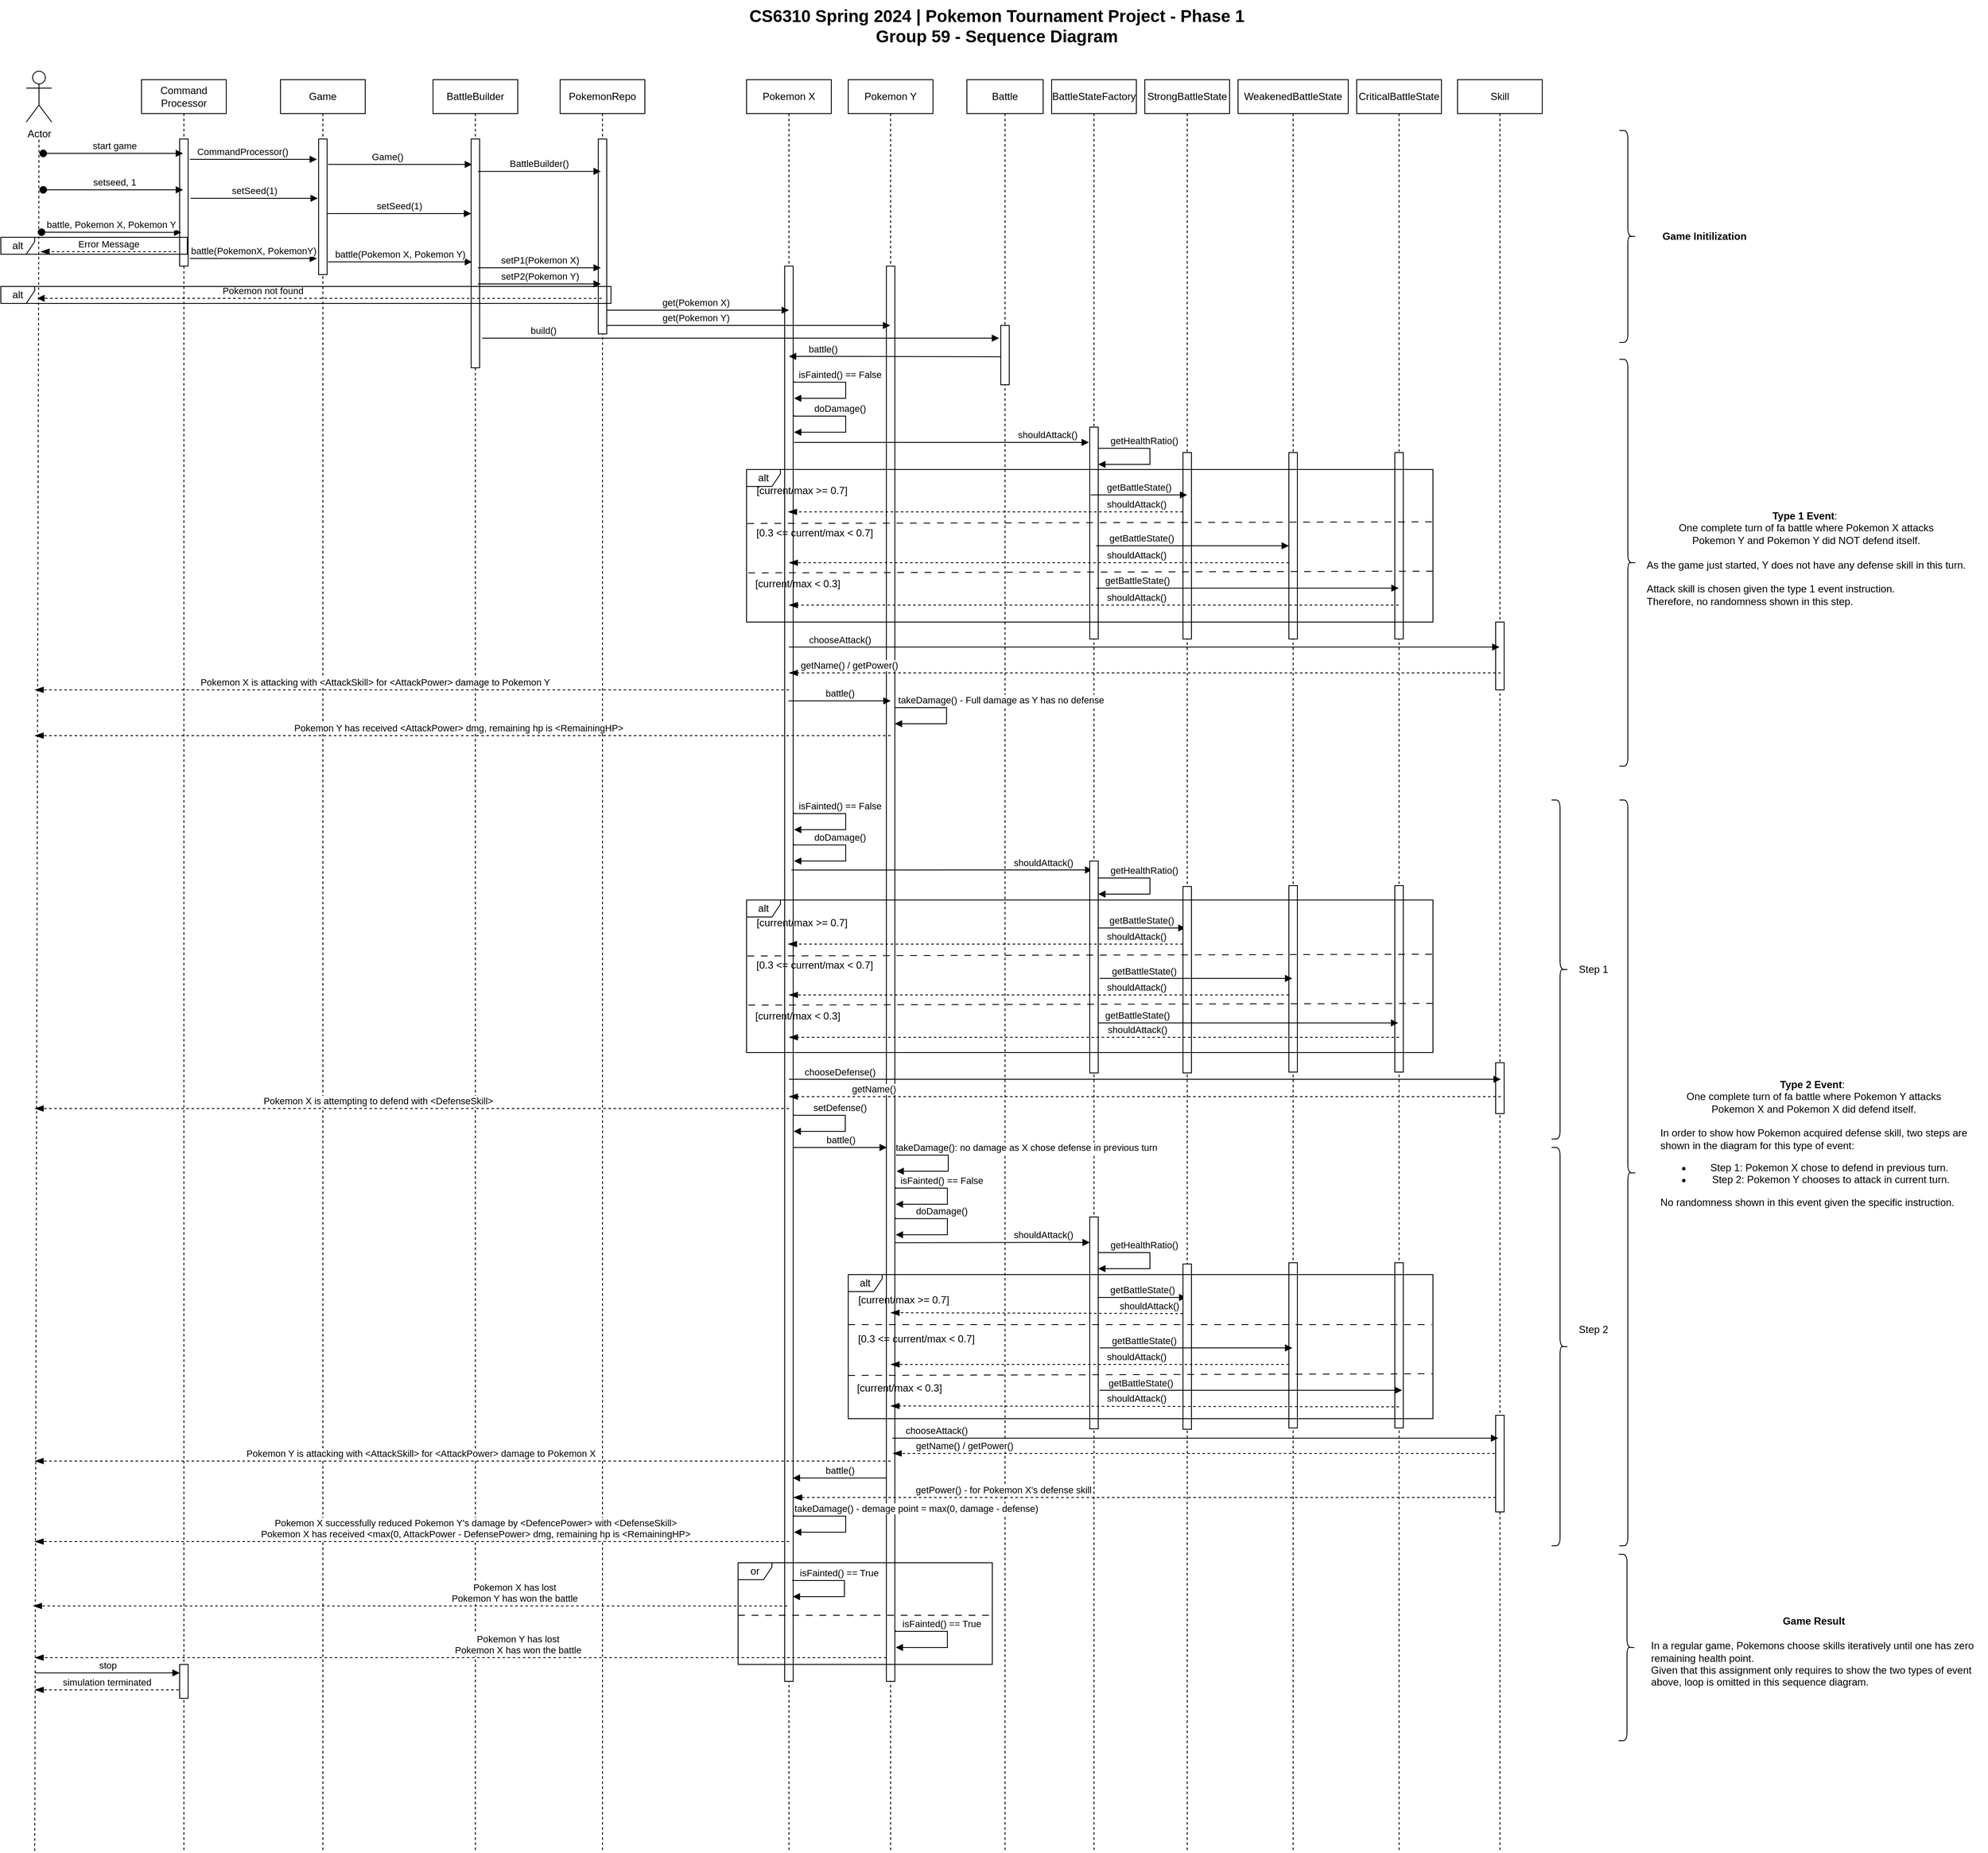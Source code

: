 <mxfile version="23.1.5" type="device">
  <diagram name="Page-1" id="2YBvvXClWsGukQMizWep">
    <mxGraphModel dx="790" dy="448" grid="1" gridSize="10" guides="1" tooltips="1" connect="1" arrows="1" fold="1" page="1" pageScale="1" pageWidth="2339" pageHeight="3300" math="0" shadow="0">
      <root>
        <mxCell id="0" />
        <mxCell id="1" parent="0" />
        <mxCell id="mFk2ntDi1FZEo7PVR0d0-32" value="PokemonRepo" style="shape=umlLifeline;perimeter=lifelinePerimeter;whiteSpace=wrap;html=1;container=0;dropTarget=0;collapsible=0;recursiveResize=0;outlineConnect=0;portConstraint=eastwest;newEdgeStyle={&quot;edgeStyle&quot;:&quot;elbowEdgeStyle&quot;,&quot;elbow&quot;:&quot;vertical&quot;,&quot;curved&quot;:0,&quot;rounded&quot;:0};" parent="1" vertex="1">
          <mxGeometry x="660" y="124" width="100" height="2090" as="geometry" />
        </mxCell>
        <mxCell id="mFk2ntDi1FZEo7PVR0d0-33" value="" style="html=1;points=[];perimeter=orthogonalPerimeter;outlineConnect=0;targetShapes=umlLifeline;portConstraint=eastwest;newEdgeStyle={&quot;edgeStyle&quot;:&quot;elbowEdgeStyle&quot;,&quot;elbow&quot;:&quot;vertical&quot;,&quot;curved&quot;:0,&quot;rounded&quot;:0};" parent="mFk2ntDi1FZEo7PVR0d0-32" vertex="1">
          <mxGeometry x="45" y="70" width="10" height="230" as="geometry" />
        </mxCell>
        <mxCell id="S-XOReM7cgO_mep5rTjn-3" value="BattleBuilder" style="shape=umlLifeline;perimeter=lifelinePerimeter;whiteSpace=wrap;html=1;container=0;dropTarget=0;collapsible=0;recursiveResize=0;outlineConnect=0;portConstraint=eastwest;newEdgeStyle={&quot;edgeStyle&quot;:&quot;elbowEdgeStyle&quot;,&quot;elbow&quot;:&quot;vertical&quot;,&quot;curved&quot;:0,&quot;rounded&quot;:0};" parent="1" vertex="1">
          <mxGeometry x="510" y="124" width="100" height="2090" as="geometry" />
        </mxCell>
        <mxCell id="S-XOReM7cgO_mep5rTjn-4" value="" style="html=1;points=[];perimeter=orthogonalPerimeter;outlineConnect=0;targetShapes=umlLifeline;portConstraint=eastwest;newEdgeStyle={&quot;edgeStyle&quot;:&quot;elbowEdgeStyle&quot;,&quot;elbow&quot;:&quot;vertical&quot;,&quot;curved&quot;:0,&quot;rounded&quot;:0};" parent="S-XOReM7cgO_mep5rTjn-3" vertex="1">
          <mxGeometry x="45" y="70" width="10" height="270" as="geometry" />
        </mxCell>
        <mxCell id="mFk2ntDi1FZEo7PVR0d0-14" value="Battle" style="shape=umlLifeline;perimeter=lifelinePerimeter;whiteSpace=wrap;html=1;container=0;dropTarget=0;collapsible=0;recursiveResize=0;outlineConnect=0;portConstraint=eastwest;newEdgeStyle={&quot;edgeStyle&quot;:&quot;elbowEdgeStyle&quot;,&quot;elbow&quot;:&quot;vertical&quot;,&quot;curved&quot;:0,&quot;rounded&quot;:0};" parent="1" vertex="1">
          <mxGeometry x="1140" y="124" width="90" height="2090" as="geometry" />
        </mxCell>
        <mxCell id="mFk2ntDi1FZEo7PVR0d0-15" value="" style="html=1;points=[];perimeter=orthogonalPerimeter;outlineConnect=0;targetShapes=umlLifeline;portConstraint=eastwest;newEdgeStyle={&quot;edgeStyle&quot;:&quot;elbowEdgeStyle&quot;,&quot;elbow&quot;:&quot;vertical&quot;,&quot;curved&quot;:0,&quot;rounded&quot;:0};" parent="mFk2ntDi1FZEo7PVR0d0-14" vertex="1">
          <mxGeometry x="40" y="290" width="10" height="70" as="geometry" />
        </mxCell>
        <mxCell id="mFk2ntDi1FZEo7PVR0d0-2" value="Skill" style="shape=umlLifeline;perimeter=lifelinePerimeter;whiteSpace=wrap;html=1;container=0;dropTarget=0;collapsible=0;recursiveResize=0;outlineConnect=0;portConstraint=eastwest;newEdgeStyle={&quot;edgeStyle&quot;:&quot;elbowEdgeStyle&quot;,&quot;elbow&quot;:&quot;vertical&quot;,&quot;curved&quot;:0,&quot;rounded&quot;:0};" parent="1" vertex="1">
          <mxGeometry x="1719" y="124" width="100" height="2090" as="geometry" />
        </mxCell>
        <mxCell id="mFk2ntDi1FZEo7PVR0d0-3" value="" style="html=1;points=[];perimeter=orthogonalPerimeter;outlineConnect=0;targetShapes=umlLifeline;portConstraint=eastwest;newEdgeStyle={&quot;edgeStyle&quot;:&quot;elbowEdgeStyle&quot;,&quot;elbow&quot;:&quot;vertical&quot;,&quot;curved&quot;:0,&quot;rounded&quot;:0};" parent="mFk2ntDi1FZEo7PVR0d0-2" vertex="1">
          <mxGeometry x="45" y="640" width="10" height="80" as="geometry" />
        </mxCell>
        <mxCell id="BJGmudPgznRf8jIf-ynD-28" value="" style="html=1;points=[];perimeter=orthogonalPerimeter;outlineConnect=0;targetShapes=umlLifeline;portConstraint=eastwest;newEdgeStyle={&quot;edgeStyle&quot;:&quot;elbowEdgeStyle&quot;,&quot;elbow&quot;:&quot;vertical&quot;,&quot;curved&quot;:0,&quot;rounded&quot;:0};" vertex="1" parent="mFk2ntDi1FZEo7PVR0d0-2">
          <mxGeometry x="45" y="1160" width="10" height="60" as="geometry" />
        </mxCell>
        <mxCell id="BJGmudPgznRf8jIf-ynD-29" value="" style="html=1;points=[];perimeter=orthogonalPerimeter;outlineConnect=0;targetShapes=umlLifeline;portConstraint=eastwest;newEdgeStyle={&quot;edgeStyle&quot;:&quot;elbowEdgeStyle&quot;,&quot;elbow&quot;:&quot;vertical&quot;,&quot;curved&quot;:0,&quot;rounded&quot;:0};" vertex="1" parent="mFk2ntDi1FZEo7PVR0d0-2">
          <mxGeometry x="45" y="1576" width="10" height="114" as="geometry" />
        </mxCell>
        <mxCell id="aM9ryv3xv72pqoxQDRHE-5" value="Pokemon Y" style="shape=umlLifeline;perimeter=lifelinePerimeter;whiteSpace=wrap;html=1;container=0;dropTarget=0;collapsible=0;recursiveResize=0;outlineConnect=0;portConstraint=eastwest;newEdgeStyle={&quot;edgeStyle&quot;:&quot;elbowEdgeStyle&quot;,&quot;elbow&quot;:&quot;vertical&quot;,&quot;curved&quot;:0,&quot;rounded&quot;:0};" parent="1" vertex="1">
          <mxGeometry x="1000" y="124" width="100" height="2090" as="geometry" />
        </mxCell>
        <mxCell id="aM9ryv3xv72pqoxQDRHE-6" value="" style="html=1;points=[];perimeter=orthogonalPerimeter;outlineConnect=0;targetShapes=umlLifeline;portConstraint=eastwest;newEdgeStyle={&quot;edgeStyle&quot;:&quot;elbowEdgeStyle&quot;,&quot;elbow&quot;:&quot;vertical&quot;,&quot;curved&quot;:0,&quot;rounded&quot;:0};" parent="aM9ryv3xv72pqoxQDRHE-5" vertex="1">
          <mxGeometry x="45" y="220" width="10" height="1670" as="geometry" />
        </mxCell>
        <mxCell id="mFk2ntDi1FZEo7PVR0d0-1" value="Actor" style="shape=umlActor;verticalLabelPosition=bottom;verticalAlign=top;html=1;outlineConnect=0;" parent="1" vertex="1">
          <mxGeometry x="30" y="114" width="30" height="60" as="geometry" />
        </mxCell>
        <mxCell id="mFk2ntDi1FZEo7PVR0d0-12" value="" style="endArrow=none;dashed=1;html=1;rounded=0;" parent="1" edge="1">
          <mxGeometry width="50" height="50" relative="1" as="geometry">
            <mxPoint x="40" y="2214" as="sourcePoint" />
            <mxPoint x="45" y="194" as="targetPoint" />
          </mxGeometry>
        </mxCell>
        <mxCell id="mFk2ntDi1FZEo7PVR0d0-68" value="stop" style="html=1;verticalAlign=bottom;endArrow=block;edgeStyle=elbowEdgeStyle;elbow=vertical;curved=0;rounded=0;" parent="1" edge="1" target="S-XOReM7cgO_mep5rTjn-92">
          <mxGeometry x="0.006" relative="1" as="geometry">
            <mxPoint x="40" y="2004" as="sourcePoint" />
            <Array as="points">
              <mxPoint x="150.5" y="2004" />
              <mxPoint x="160.5" y="2004" />
              <mxPoint x="190.5" y="1984" />
            </Array>
            <mxPoint x="209" y="2004" as="targetPoint" />
            <mxPoint as="offset" />
          </mxGeometry>
        </mxCell>
        <mxCell id="mFk2ntDi1FZEo7PVR0d0-69" value="simulation terminated" style="html=1;verticalAlign=bottom;endArrow=blockThin;dashed=1;endSize=8;curved=0;rounded=0;endFill=1;" parent="1" edge="1">
          <mxGeometry relative="1" as="geometry">
            <mxPoint x="210" y="2024" as="sourcePoint" />
            <mxPoint x="40" y="2024" as="targetPoint" />
          </mxGeometry>
        </mxCell>
        <mxCell id="S-XOReM7cgO_mep5rTjn-5" value="Pokemon X" style="shape=umlLifeline;perimeter=lifelinePerimeter;whiteSpace=wrap;html=1;container=0;dropTarget=0;collapsible=0;recursiveResize=0;outlineConnect=0;portConstraint=eastwest;newEdgeStyle={&quot;edgeStyle&quot;:&quot;elbowEdgeStyle&quot;,&quot;elbow&quot;:&quot;vertical&quot;,&quot;curved&quot;:0,&quot;rounded&quot;:0};" parent="1" vertex="1">
          <mxGeometry x="880" y="124" width="100" height="2090" as="geometry" />
        </mxCell>
        <mxCell id="S-XOReM7cgO_mep5rTjn-6" value="" style="html=1;points=[];perimeter=orthogonalPerimeter;outlineConnect=0;targetShapes=umlLifeline;portConstraint=eastwest;newEdgeStyle={&quot;edgeStyle&quot;:&quot;elbowEdgeStyle&quot;,&quot;elbow&quot;:&quot;vertical&quot;,&quot;curved&quot;:0,&quot;rounded&quot;:0};" parent="S-XOReM7cgO_mep5rTjn-5" vertex="1">
          <mxGeometry x="45" y="220" width="10" height="1670" as="geometry" />
        </mxCell>
        <mxCell id="mFk2ntDi1FZEo7PVR0d0-79" value="Pokemon not found" style="html=1;verticalAlign=bottom;endArrow=block;curved=0;rounded=0;exitX=0.1;exitY=0.955;exitDx=0;exitDy=0;exitPerimeter=0;dashed=1;" parent="1" edge="1">
          <mxGeometry x="0.201" width="80" relative="1" as="geometry">
            <mxPoint x="709" y="382.1" as="sourcePoint" />
            <mxPoint x="43" y="382" as="targetPoint" />
            <mxPoint as="offset" />
          </mxGeometry>
        </mxCell>
        <mxCell id="S-XOReM7cgO_mep5rTjn-7" value="BattleStateFactory" style="shape=umlLifeline;perimeter=lifelinePerimeter;whiteSpace=wrap;html=1;container=0;dropTarget=0;collapsible=0;recursiveResize=0;outlineConnect=0;portConstraint=eastwest;newEdgeStyle={&quot;edgeStyle&quot;:&quot;elbowEdgeStyle&quot;,&quot;elbow&quot;:&quot;vertical&quot;,&quot;curved&quot;:0,&quot;rounded&quot;:0};" parent="1" vertex="1">
          <mxGeometry x="1240" y="124" width="100" height="2090" as="geometry" />
        </mxCell>
        <mxCell id="S-XOReM7cgO_mep5rTjn-8" value="" style="html=1;points=[];perimeter=orthogonalPerimeter;outlineConnect=0;targetShapes=umlLifeline;portConstraint=eastwest;newEdgeStyle={&quot;edgeStyle&quot;:&quot;elbowEdgeStyle&quot;,&quot;elbow&quot;:&quot;vertical&quot;,&quot;curved&quot;:0,&quot;rounded&quot;:0};" parent="S-XOReM7cgO_mep5rTjn-7" vertex="1">
          <mxGeometry x="45" y="410" width="10" height="250" as="geometry" />
        </mxCell>
        <mxCell id="BJGmudPgznRf8jIf-ynD-41" value="" style="html=1;points=[];perimeter=orthogonalPerimeter;outlineConnect=0;targetShapes=umlLifeline;portConstraint=eastwest;newEdgeStyle={&quot;edgeStyle&quot;:&quot;elbowEdgeStyle&quot;,&quot;elbow&quot;:&quot;vertical&quot;,&quot;curved&quot;:0,&quot;rounded&quot;:0};" vertex="1" parent="S-XOReM7cgO_mep5rTjn-7">
          <mxGeometry x="45" y="1342" width="10" height="250" as="geometry" />
        </mxCell>
        <mxCell id="S-XOReM7cgO_mep5rTjn-10" value="setSeed(1)" style="html=1;verticalAlign=bottom;endArrow=block;edgeStyle=elbowEdgeStyle;elbow=horizontal;curved=0;rounded=0;exitX=0.5;exitY=0.667;exitDx=0;exitDy=0;exitPerimeter=0;" parent="1" edge="1">
          <mxGeometry x="0.003" relative="1" as="geometry">
            <mxPoint x="385" y="282.05" as="sourcePoint" />
            <Array as="points" />
            <mxPoint x="555" y="282" as="targetPoint" />
            <mxPoint as="offset" />
          </mxGeometry>
        </mxCell>
        <mxCell id="S-XOReM7cgO_mep5rTjn-16" value="battle(PokemonX, PokemonY)" style="html=1;verticalAlign=bottom;endArrow=block;edgeStyle=elbowEdgeStyle;elbow=horizontal;curved=0;rounded=0;" parent="1" edge="1">
          <mxGeometry relative="1" as="geometry">
            <mxPoint x="223" y="335" as="sourcePoint" />
            <Array as="points" />
            <mxPoint x="373" y="335" as="targetPoint" />
            <mxPoint as="offset" />
          </mxGeometry>
        </mxCell>
        <mxCell id="S-XOReM7cgO_mep5rTjn-1" value="Command Processor" style="shape=umlLifeline;perimeter=lifelinePerimeter;whiteSpace=wrap;html=1;container=0;dropTarget=0;collapsible=0;recursiveResize=0;outlineConnect=0;portConstraint=eastwest;newEdgeStyle={&quot;edgeStyle&quot;:&quot;elbowEdgeStyle&quot;,&quot;elbow&quot;:&quot;vertical&quot;,&quot;curved&quot;:0,&quot;rounded&quot;:0};" parent="1" vertex="1">
          <mxGeometry x="166" y="124" width="100" height="2090" as="geometry" />
        </mxCell>
        <mxCell id="S-XOReM7cgO_mep5rTjn-2" value="" style="html=1;points=[];perimeter=orthogonalPerimeter;outlineConnect=0;targetShapes=umlLifeline;portConstraint=eastwest;newEdgeStyle={&quot;edgeStyle&quot;:&quot;elbowEdgeStyle&quot;,&quot;elbow&quot;:&quot;vertical&quot;,&quot;curved&quot;:0,&quot;rounded&quot;:0};" parent="S-XOReM7cgO_mep5rTjn-1" vertex="1">
          <mxGeometry x="45" y="70" width="10" height="150" as="geometry" />
        </mxCell>
        <mxCell id="S-XOReM7cgO_mep5rTjn-92" value="" style="html=1;points=[];perimeter=orthogonalPerimeter;outlineConnect=0;targetShapes=umlLifeline;portConstraint=eastwest;newEdgeStyle={&quot;edgeStyle&quot;:&quot;elbowEdgeStyle&quot;,&quot;elbow&quot;:&quot;vertical&quot;,&quot;curved&quot;:0,&quot;rounded&quot;:0};" parent="S-XOReM7cgO_mep5rTjn-1" vertex="1">
          <mxGeometry x="45" y="1870" width="10" height="40" as="geometry" />
        </mxCell>
        <mxCell id="mFk2ntDi1FZEo7PVR0d0-38" value="battle, Pokemon X, Pokemon Y" style="html=1;verticalAlign=bottom;startArrow=oval;endArrow=block;startSize=8;edgeStyle=elbowEdgeStyle;elbow=vertical;curved=0;rounded=0;" parent="1" edge="1">
          <mxGeometry x="-0.006" relative="1" as="geometry">
            <mxPoint x="48" y="304" as="sourcePoint" />
            <mxPoint x="213" y="304" as="targetPoint" />
            <mxPoint as="offset" />
            <Array as="points">
              <mxPoint x="88" y="304.25" />
            </Array>
          </mxGeometry>
        </mxCell>
        <mxCell id="S-XOReM7cgO_mep5rTjn-11" value="setseed, 1" style="html=1;verticalAlign=bottom;startArrow=oval;endArrow=block;startSize=8;edgeStyle=elbowEdgeStyle;elbow=vertical;curved=0;rounded=0;" parent="1" edge="1">
          <mxGeometry x="0.013" relative="1" as="geometry">
            <mxPoint x="50" y="254" as="sourcePoint" />
            <mxPoint x="215" y="254" as="targetPoint" />
            <mxPoint as="offset" />
            <Array as="points">
              <mxPoint x="100" y="254" />
            </Array>
          </mxGeometry>
        </mxCell>
        <mxCell id="aM9ryv3xv72pqoxQDRHE-3" value="start game" style="html=1;verticalAlign=bottom;startArrow=oval;endArrow=block;startSize=8;edgeStyle=elbowEdgeStyle;elbow=vertical;curved=0;rounded=0;" parent="1" edge="1">
          <mxGeometry x="0.018" relative="1" as="geometry">
            <mxPoint x="50" y="211" as="sourcePoint" />
            <mxPoint x="215" y="211" as="targetPoint" />
            <mxPoint as="offset" />
            <Array as="points">
              <mxPoint x="90" y="211" />
              <mxPoint x="80" y="201" />
            </Array>
          </mxGeometry>
        </mxCell>
        <mxCell id="S-XOReM7cgO_mep5rTjn-9" value="setSeed(1)" style="html=1;verticalAlign=bottom;endArrow=block;edgeStyle=elbowEdgeStyle;elbow=horizontal;curved=0;rounded=0;" parent="1" edge="1">
          <mxGeometry x="0.003" relative="1" as="geometry">
            <mxPoint x="224" y="264" as="sourcePoint" />
            <Array as="points" />
            <mxPoint x="374" y="264" as="targetPoint" />
            <mxPoint as="offset" />
          </mxGeometry>
        </mxCell>
        <mxCell id="S-XOReM7cgO_mep5rTjn-17" value="battle(Pokemon X, Pokemon Y)" style="html=1;verticalAlign=bottom;endArrow=block;edgeStyle=elbowEdgeStyle;elbow=horizontal;curved=0;rounded=0;" parent="1" edge="1">
          <mxGeometry relative="1" as="geometry">
            <mxPoint x="386" y="339" as="sourcePoint" />
            <Array as="points" />
            <mxPoint x="556" y="339" as="targetPoint" />
            <mxPoint as="offset" />
          </mxGeometry>
        </mxCell>
        <mxCell id="mFk2ntDi1FZEo7PVR0d0-34" value="Game" style="shape=umlLifeline;perimeter=lifelinePerimeter;whiteSpace=wrap;html=1;container=0;dropTarget=0;collapsible=0;recursiveResize=0;outlineConnect=0;portConstraint=eastwest;newEdgeStyle={&quot;edgeStyle&quot;:&quot;elbowEdgeStyle&quot;,&quot;elbow&quot;:&quot;vertical&quot;,&quot;curved&quot;:0,&quot;rounded&quot;:0};" parent="1" vertex="1">
          <mxGeometry x="330" y="124" width="100" height="2090" as="geometry" />
        </mxCell>
        <mxCell id="mFk2ntDi1FZEo7PVR0d0-35" value="" style="html=1;points=[];perimeter=orthogonalPerimeter;outlineConnect=0;targetShapes=umlLifeline;portConstraint=eastwest;newEdgeStyle={&quot;edgeStyle&quot;:&quot;elbowEdgeStyle&quot;,&quot;elbow&quot;:&quot;vertical&quot;,&quot;curved&quot;:0,&quot;rounded&quot;:0};" parent="mFk2ntDi1FZEo7PVR0d0-34" vertex="1">
          <mxGeometry x="45" y="70" width="10" height="160" as="geometry" />
        </mxCell>
        <mxCell id="S-XOReM7cgO_mep5rTjn-19" value="setP1(Pokemon X)" style="html=1;verticalAlign=bottom;endArrow=block;edgeStyle=elbowEdgeStyle;elbow=vertical;curved=0;rounded=0;entryX=0.5;entryY=0.727;entryDx=0;entryDy=0;entryPerimeter=0;" parent="1" edge="1">
          <mxGeometry x="0.003" relative="1" as="geometry">
            <mxPoint x="563" y="346" as="sourcePoint" />
            <Array as="points" />
            <mxPoint x="708" y="345.94" as="targetPoint" />
            <mxPoint as="offset" />
          </mxGeometry>
        </mxCell>
        <mxCell id="S-XOReM7cgO_mep5rTjn-22" value="Game()" style="html=1;verticalAlign=bottom;endArrow=block;edgeStyle=elbowEdgeStyle;elbow=horizontal;curved=0;rounded=0;entryX=0.5;entryY=0.067;entryDx=0;entryDy=0;entryPerimeter=0;" parent="1" edge="1">
          <mxGeometry x="-0.176" relative="1" as="geometry">
            <mxPoint x="386" y="224" as="sourcePoint" />
            <Array as="points" />
            <mxPoint x="556" y="224" as="targetPoint" />
            <mxPoint as="offset" />
          </mxGeometry>
        </mxCell>
        <mxCell id="S-XOReM7cgO_mep5rTjn-23" value="BattleBuilder()" style="html=1;verticalAlign=bottom;endArrow=block;edgeStyle=elbowEdgeStyle;elbow=horizontal;curved=0;rounded=0;entryX=0.5;entryY=0.318;entryDx=0;entryDy=0;entryPerimeter=0;" parent="1" edge="1">
          <mxGeometry x="0.001" relative="1" as="geometry">
            <mxPoint x="563" y="232.25" as="sourcePoint" />
            <Array as="points">
              <mxPoint x="608" y="232.25" />
            </Array>
            <mxPoint x="708" y="232.21" as="targetPoint" />
            <mxPoint as="offset" />
          </mxGeometry>
        </mxCell>
        <mxCell id="S-XOReM7cgO_mep5rTjn-25" value="build()" style="html=1;verticalAlign=bottom;endArrow=block;edgeStyle=elbowEdgeStyle;elbow=horizontal;curved=0;rounded=0;" parent="1" edge="1">
          <mxGeometry x="-0.764" relative="1" as="geometry">
            <mxPoint x="568" y="429" as="sourcePoint" />
            <Array as="points" />
            <mxPoint x="1178" y="429" as="targetPoint" />
            <mxPoint as="offset" />
          </mxGeometry>
        </mxCell>
        <mxCell id="S-XOReM7cgO_mep5rTjn-26" value="setP2(Pokemon Y)" style="html=1;verticalAlign=bottom;endArrow=block;edgeStyle=elbowEdgeStyle;elbow=vertical;curved=0;rounded=0;entryX=0.5;entryY=0.727;entryDx=0;entryDy=0;entryPerimeter=0;" parent="1" edge="1">
          <mxGeometry x="0.003" relative="1" as="geometry">
            <mxPoint x="563" y="365" as="sourcePoint" />
            <Array as="points" />
            <mxPoint x="708" y="364.94" as="targetPoint" />
            <mxPoint as="offset" />
          </mxGeometry>
        </mxCell>
        <mxCell id="S-XOReM7cgO_mep5rTjn-27" value="get(Pokemon Y)" style="html=1;verticalAlign=bottom;endArrow=block;edgeStyle=elbowEdgeStyle;elbow=vertical;curved=0;rounded=0;" parent="1" edge="1">
          <mxGeometry x="-0.372" relative="1" as="geometry">
            <mxPoint x="715" y="414" as="sourcePoint" />
            <Array as="points">
              <mxPoint x="730" y="414" />
            </Array>
            <mxPoint x="1049.5" y="414" as="targetPoint" />
            <mxPoint as="offset" />
          </mxGeometry>
        </mxCell>
        <mxCell id="S-XOReM7cgO_mep5rTjn-28" value="get(Pokemon X)" style="html=1;verticalAlign=bottom;endArrow=block;edgeStyle=elbowEdgeStyle;elbow=vertical;curved=0;rounded=0;" parent="1" edge="1">
          <mxGeometry x="-0.024" relative="1" as="geometry">
            <mxPoint x="715" y="396" as="sourcePoint" />
            <Array as="points" />
            <mxPoint x="930" y="396" as="targetPoint" />
            <mxPoint as="offset" />
          </mxGeometry>
        </mxCell>
        <mxCell id="S-XOReM7cgO_mep5rTjn-29" value="battle()" style="html=1;verticalAlign=bottom;endArrow=block;curved=0;rounded=0;" parent="1" edge="1">
          <mxGeometry x="0.68" width="80" relative="1" as="geometry">
            <mxPoint x="1180" y="451" as="sourcePoint" />
            <mxPoint x="930" y="450.5" as="targetPoint" />
            <mxPoint as="offset" />
          </mxGeometry>
        </mxCell>
        <mxCell id="S-XOReM7cgO_mep5rTjn-30" value="isFainted() == False" style="html=1;verticalAlign=bottom;endArrow=block;edgeStyle=orthogonalEdgeStyle;elbow=vertical;rounded=0;exitX=0.1;exitY=0.212;exitDx=0;exitDy=0;exitPerimeter=0;" parent="1" edge="1">
          <mxGeometry x="-0.225" relative="1" as="geometry">
            <mxPoint x="936" y="480" as="sourcePoint" />
            <Array as="points">
              <mxPoint x="936" y="481" />
              <mxPoint x="997" y="481" />
            </Array>
            <mxPoint x="936" y="500" as="targetPoint" />
            <mxPoint as="offset" />
          </mxGeometry>
        </mxCell>
        <mxCell id="S-XOReM7cgO_mep5rTjn-36" value="shouldAttack()" style="html=1;verticalAlign=bottom;endArrow=block;edgeStyle=elbowEdgeStyle;elbow=vertical;curved=0;rounded=0;exitX=0.1;exitY=0.212;exitDx=0;exitDy=0;exitPerimeter=0;" parent="1" edge="1">
          <mxGeometry x="0.717" relative="1" as="geometry">
            <mxPoint x="936" y="552" as="sourcePoint" />
            <Array as="points" />
            <mxPoint x="1284" y="552" as="targetPoint" />
            <mxPoint as="offset" />
          </mxGeometry>
        </mxCell>
        <mxCell id="S-XOReM7cgO_mep5rTjn-37" value="StrongBattleState" style="shape=umlLifeline;perimeter=lifelinePerimeter;whiteSpace=wrap;html=1;container=0;dropTarget=0;collapsible=0;recursiveResize=0;outlineConnect=0;portConstraint=eastwest;newEdgeStyle={&quot;edgeStyle&quot;:&quot;elbowEdgeStyle&quot;,&quot;elbow&quot;:&quot;vertical&quot;,&quot;curved&quot;:0,&quot;rounded&quot;:0};" parent="1" vertex="1">
          <mxGeometry x="1350" y="124" width="100" height="2090" as="geometry" />
        </mxCell>
        <mxCell id="S-XOReM7cgO_mep5rTjn-38" value="" style="html=1;points=[];perimeter=orthogonalPerimeter;outlineConnect=0;targetShapes=umlLifeline;portConstraint=eastwest;newEdgeStyle={&quot;edgeStyle&quot;:&quot;elbowEdgeStyle&quot;,&quot;elbow&quot;:&quot;vertical&quot;,&quot;curved&quot;:0,&quot;rounded&quot;:0};" parent="S-XOReM7cgO_mep5rTjn-37" vertex="1">
          <mxGeometry x="45" y="440" width="10" height="220" as="geometry" />
        </mxCell>
        <mxCell id="S-XOReM7cgO_mep5rTjn-39" value="WeakenedBattleState" style="shape=umlLifeline;perimeter=lifelinePerimeter;whiteSpace=wrap;html=1;container=0;dropTarget=0;collapsible=0;recursiveResize=0;outlineConnect=0;portConstraint=eastwest;newEdgeStyle={&quot;edgeStyle&quot;:&quot;elbowEdgeStyle&quot;,&quot;elbow&quot;:&quot;vertical&quot;,&quot;curved&quot;:0,&quot;rounded&quot;:0};" parent="1" vertex="1">
          <mxGeometry x="1460" y="124" width="130" height="2090" as="geometry" />
        </mxCell>
        <mxCell id="S-XOReM7cgO_mep5rTjn-40" value="" style="html=1;points=[];perimeter=orthogonalPerimeter;outlineConnect=0;targetShapes=umlLifeline;portConstraint=eastwest;newEdgeStyle={&quot;edgeStyle&quot;:&quot;elbowEdgeStyle&quot;,&quot;elbow&quot;:&quot;vertical&quot;,&quot;curved&quot;:0,&quot;rounded&quot;:0};" parent="S-XOReM7cgO_mep5rTjn-39" vertex="1">
          <mxGeometry x="60" y="440" width="10" height="220" as="geometry" />
        </mxCell>
        <mxCell id="BJGmudPgznRf8jIf-ynD-30" value="" style="html=1;points=[];perimeter=orthogonalPerimeter;outlineConnect=0;targetShapes=umlLifeline;portConstraint=eastwest;newEdgeStyle={&quot;edgeStyle&quot;:&quot;elbowEdgeStyle&quot;,&quot;elbow&quot;:&quot;vertical&quot;,&quot;curved&quot;:0,&quot;rounded&quot;:0};" vertex="1" parent="S-XOReM7cgO_mep5rTjn-39">
          <mxGeometry x="60" y="951" width="10" height="220" as="geometry" />
        </mxCell>
        <mxCell id="S-XOReM7cgO_mep5rTjn-41" value="CriticalBattleState" style="shape=umlLifeline;perimeter=lifelinePerimeter;whiteSpace=wrap;html=1;container=0;dropTarget=0;collapsible=0;recursiveResize=0;outlineConnect=0;portConstraint=eastwest;newEdgeStyle={&quot;edgeStyle&quot;:&quot;elbowEdgeStyle&quot;,&quot;elbow&quot;:&quot;vertical&quot;,&quot;curved&quot;:0,&quot;rounded&quot;:0};" parent="1" vertex="1">
          <mxGeometry x="1600" y="124" width="100" height="2090" as="geometry" />
        </mxCell>
        <mxCell id="S-XOReM7cgO_mep5rTjn-42" value="" style="html=1;points=[];perimeter=orthogonalPerimeter;outlineConnect=0;targetShapes=umlLifeline;portConstraint=eastwest;newEdgeStyle={&quot;edgeStyle&quot;:&quot;elbowEdgeStyle&quot;,&quot;elbow&quot;:&quot;vertical&quot;,&quot;curved&quot;:0,&quot;rounded&quot;:0};" parent="S-XOReM7cgO_mep5rTjn-41" vertex="1">
          <mxGeometry x="45" y="440" width="10" height="220" as="geometry" />
        </mxCell>
        <mxCell id="S-XOReM7cgO_mep5rTjn-43" value="getBattleState()" style="html=1;verticalAlign=bottom;endArrow=block;edgeStyle=elbowEdgeStyle;elbow=vertical;curved=0;rounded=0;exitX=0.1;exitY=0.212;exitDx=0;exitDy=0;exitPerimeter=0;" parent="1" edge="1">
          <mxGeometry relative="1" as="geometry">
            <mxPoint x="1286" y="614" as="sourcePoint" />
            <Array as="points" />
            <mxPoint x="1400" y="614" as="targetPoint" />
            <mxPoint as="offset" />
          </mxGeometry>
        </mxCell>
        <mxCell id="S-XOReM7cgO_mep5rTjn-44" value="getBattleState()" style="html=1;verticalAlign=bottom;endArrow=block;edgeStyle=elbowEdgeStyle;elbow=vertical;curved=0;rounded=0;exitX=0.1;exitY=0.212;exitDx=0;exitDy=0;exitPerimeter=0;" parent="1" target="S-XOReM7cgO_mep5rTjn-40" edge="1">
          <mxGeometry x="-0.535" relative="1" as="geometry">
            <mxPoint x="1292.5" y="674" as="sourcePoint" />
            <Array as="points" />
            <mxPoint x="1507.5" y="674.077" as="targetPoint" />
            <mxPoint as="offset" />
          </mxGeometry>
        </mxCell>
        <mxCell id="S-XOReM7cgO_mep5rTjn-45" value="getBattleState()" style="html=1;verticalAlign=bottom;endArrow=block;edgeStyle=elbowEdgeStyle;elbow=vertical;curved=0;rounded=0;exitX=0.1;exitY=0.212;exitDx=0;exitDy=0;exitPerimeter=0;" parent="1" edge="1">
          <mxGeometry x="-0.734" relative="1" as="geometry">
            <mxPoint x="1292.5" y="724" as="sourcePoint" />
            <Array as="points" />
            <mxPoint x="1649.5" y="724.077" as="targetPoint" />
            <mxPoint x="1" as="offset" />
          </mxGeometry>
        </mxCell>
        <mxCell id="S-XOReM7cgO_mep5rTjn-47" value="shouldAttack()" style="html=1;verticalAlign=bottom;endArrow=blockThin;endSize=8;curved=0;rounded=0;endFill=1;dashed=1;" parent="1" edge="1">
          <mxGeometry x="-0.764" relative="1" as="geometry">
            <mxPoint x="1395.0" y="634" as="sourcePoint" />
            <mxPoint x="928.962" y="634" as="targetPoint" />
            <mxPoint as="offset" />
          </mxGeometry>
        </mxCell>
        <mxCell id="S-XOReM7cgO_mep5rTjn-48" value="shouldAttack()" style="html=1;verticalAlign=bottom;endArrow=blockThin;endSize=8;curved=0;rounded=0;endFill=1;dashed=1;" parent="1" source="S-XOReM7cgO_mep5rTjn-40" edge="1">
          <mxGeometry x="-0.39" relative="1" as="geometry">
            <mxPoint x="1396.0" y="694" as="sourcePoint" />
            <mxPoint x="930" y="694" as="targetPoint" />
            <mxPoint as="offset" />
          </mxGeometry>
        </mxCell>
        <mxCell id="S-XOReM7cgO_mep5rTjn-49" value="shouldAttack()" style="html=1;verticalAlign=bottom;endArrow=blockThin;endSize=8;curved=0;rounded=0;endFill=1;dashed=1;" parent="1" source="S-XOReM7cgO_mep5rTjn-41" edge="1">
          <mxGeometry x="-0.14" relative="1" as="geometry">
            <mxPoint x="1520" y="744" as="sourcePoint" />
            <mxPoint x="930" y="744" as="targetPoint" />
            <mxPoint as="offset" />
          </mxGeometry>
        </mxCell>
        <mxCell id="S-XOReM7cgO_mep5rTjn-50" value="chooseAttack()" style="html=1;verticalAlign=bottom;endArrow=block;edgeStyle=elbowEdgeStyle;elbow=vertical;curved=0;rounded=0;exitX=0.1;exitY=0.212;exitDx=0;exitDy=0;exitPerimeter=0;" parent="1" target="mFk2ntDi1FZEo7PVR0d0-2" edge="1">
          <mxGeometry x="-0.856" relative="1" as="geometry">
            <mxPoint x="930" y="793.47" as="sourcePoint" />
            <Array as="points" />
            <mxPoint x="1285" y="793.47" as="targetPoint" />
            <mxPoint as="offset" />
          </mxGeometry>
        </mxCell>
        <mxCell id="S-XOReM7cgO_mep5rTjn-51" value="getName() / getPower()" style="html=1;verticalAlign=bottom;endArrow=blockThin;endSize=8;curved=0;rounded=0;endFill=1;dashed=1;" parent="1" edge="1" target="S-XOReM7cgO_mep5rTjn-5">
          <mxGeometry x="0.832" relative="1" as="geometry">
            <mxPoint x="1770" y="824" as="sourcePoint" />
            <mxPoint x="1190" y="824" as="targetPoint" />
            <mxPoint as="offset" />
          </mxGeometry>
        </mxCell>
        <mxCell id="S-XOReM7cgO_mep5rTjn-52" value="Pokemon X is attacking with &amp;lt;AttackSkill&amp;gt; for &amp;lt;AttackPower&amp;gt; damage to Pokemon Y&amp;nbsp;" style="html=1;verticalAlign=bottom;endArrow=blockThin;dashed=1;endSize=8;curved=0;rounded=0;endFill=1;" parent="1" edge="1">
          <mxGeometry x="0.096" relative="1" as="geometry">
            <mxPoint x="930" y="844" as="sourcePoint" />
            <mxPoint x="40" y="844" as="targetPoint" />
            <mxPoint as="offset" />
          </mxGeometry>
        </mxCell>
        <mxCell id="S-XOReM7cgO_mep5rTjn-53" value="alt" style="shape=umlFrame;whiteSpace=wrap;html=1;pointerEvents=0;width=40;height=20;" parent="1" vertex="1">
          <mxGeometry x="880" y="584" width="810" height="180" as="geometry" />
        </mxCell>
        <mxCell id="S-XOReM7cgO_mep5rTjn-54" value="battle()" style="html=1;verticalAlign=bottom;endArrow=block;curved=0;rounded=0;" parent="1" edge="1">
          <mxGeometry width="80" relative="1" as="geometry">
            <mxPoint x="929.5" y="857" as="sourcePoint" />
            <mxPoint x="1050" y="857" as="targetPoint" />
          </mxGeometry>
        </mxCell>
        <mxCell id="S-XOReM7cgO_mep5rTjn-55" value="Pokemon Y has received &amp;lt;AttackPower&amp;gt; dmg, remaining hp is &amp;lt;RemainingHP&amp;gt;" style="html=1;verticalAlign=bottom;endArrow=blockThin;dashed=1;endSize=8;curved=0;rounded=0;endFill=1;" parent="1" edge="1">
          <mxGeometry x="0.01" relative="1" as="geometry">
            <mxPoint x="1050" y="898" as="sourcePoint" />
            <mxPoint x="40" y="898" as="targetPoint" />
            <mxPoint as="offset" />
          </mxGeometry>
        </mxCell>
        <mxCell id="S-XOReM7cgO_mep5rTjn-62" value="chooseDefense()" style="html=1;verticalAlign=bottom;endArrow=block;edgeStyle=elbowEdgeStyle;elbow=vertical;curved=0;rounded=0;exitX=0.1;exitY=0.212;exitDx=0;exitDy=0;exitPerimeter=0;" parent="1" edge="1">
          <mxGeometry x="-0.856" relative="1" as="geometry">
            <mxPoint x="930" y="1303.47" as="sourcePoint" />
            <Array as="points" />
            <mxPoint x="1770" y="1304.0" as="targetPoint" />
            <mxPoint as="offset" />
          </mxGeometry>
        </mxCell>
        <mxCell id="S-XOReM7cgO_mep5rTjn-64" value="getBattleState()" style="html=1;verticalAlign=bottom;endArrow=block;edgeStyle=elbowEdgeStyle;elbow=vertical;curved=0;rounded=0;" parent="1" edge="1">
          <mxGeometry x="-0.008" relative="1" as="geometry">
            <mxPoint x="1294" y="1125" as="sourcePoint" />
            <Array as="points" />
            <mxPoint x="1398" y="1124.55" as="targetPoint" />
            <mxPoint as="offset" />
          </mxGeometry>
        </mxCell>
        <mxCell id="S-XOReM7cgO_mep5rTjn-67" value="shouldAttack()" style="html=1;verticalAlign=bottom;endArrow=block;edgeStyle=elbowEdgeStyle;elbow=vertical;curved=0;rounded=0;exitX=0.1;exitY=0.212;exitDx=0;exitDy=0;exitPerimeter=0;" parent="1" edge="1">
          <mxGeometry x="0.672" relative="1" as="geometry">
            <mxPoint x="933" y="1056.64" as="sourcePoint" />
            <Array as="points" />
            <mxPoint x="1288" y="1056.64" as="targetPoint" />
            <mxPoint as="offset" />
          </mxGeometry>
        </mxCell>
        <mxCell id="S-XOReM7cgO_mep5rTjn-69" value="getName()" style="html=1;verticalAlign=bottom;endArrow=blockThin;endSize=8;curved=0;rounded=0;endFill=1;dashed=1;" parent="1" edge="1" target="S-XOReM7cgO_mep5rTjn-5">
          <mxGeometry x="0.763" relative="1" as="geometry">
            <mxPoint x="1770" y="1324" as="sourcePoint" />
            <mxPoint x="1190" y="1324" as="targetPoint" />
            <mxPoint as="offset" />
          </mxGeometry>
        </mxCell>
        <mxCell id="S-XOReM7cgO_mep5rTjn-70" value="Pokemon X is attempting to defend with &amp;lt;DefenseSkill&amp;gt;" style="html=1;verticalAlign=bottom;endArrow=blockThin;dashed=1;endSize=8;curved=0;rounded=0;endFill=1;" parent="1" edge="1">
          <mxGeometry x="0.091" relative="1" as="geometry">
            <mxPoint x="930" y="1338" as="sourcePoint" />
            <mxPoint x="40" y="1338" as="targetPoint" />
            <mxPoint as="offset" />
          </mxGeometry>
        </mxCell>
        <mxCell id="S-XOReM7cgO_mep5rTjn-73" value="shouldAttack()" style="html=1;verticalAlign=bottom;endArrow=blockThin;endSize=8;curved=0;rounded=0;endFill=1;dashed=1;" parent="1" edge="1">
          <mxGeometry x="-0.764" relative="1" as="geometry">
            <mxPoint x="1395.0" y="1580" as="sourcePoint" />
            <mxPoint x="1050" y="1579" as="targetPoint" />
            <mxPoint as="offset" />
          </mxGeometry>
        </mxCell>
        <mxCell id="S-XOReM7cgO_mep5rTjn-77" value="getBattleState()" style="html=1;verticalAlign=bottom;endArrow=block;edgeStyle=elbowEdgeStyle;elbow=vertical;curved=0;rounded=0;" parent="1" edge="1">
          <mxGeometry relative="1" as="geometry">
            <mxPoint x="1295" y="1561" as="sourcePoint" />
            <Array as="points" />
            <mxPoint x="1399" y="1560.55" as="targetPoint" />
            <mxPoint as="offset" />
          </mxGeometry>
        </mxCell>
        <mxCell id="S-XOReM7cgO_mep5rTjn-80" value="shouldAttack()" style="html=1;verticalAlign=bottom;endArrow=block;edgeStyle=elbowEdgeStyle;elbow=vertical;curved=0;rounded=0;" parent="1" edge="1">
          <mxGeometry x="0.522" relative="1" as="geometry">
            <mxPoint x="1055" y="1496.36" as="sourcePoint" />
            <Array as="points" />
            <mxPoint x="1285" y="1496.0" as="targetPoint" />
            <mxPoint as="offset" />
          </mxGeometry>
        </mxCell>
        <mxCell id="S-XOReM7cgO_mep5rTjn-81" value="chooseAttack()" style="html=1;verticalAlign=bottom;endArrow=block;edgeStyle=elbowEdgeStyle;elbow=vertical;curved=0;rounded=0;" parent="1" edge="1">
          <mxGeometry x="-0.856" relative="1" as="geometry">
            <mxPoint x="1052" y="1727" as="sourcePoint" />
            <Array as="points" />
            <mxPoint x="1767" y="1727" as="targetPoint" />
            <mxPoint as="offset" />
          </mxGeometry>
        </mxCell>
        <mxCell id="S-XOReM7cgO_mep5rTjn-82" value="getName() / getPower()" style="html=1;verticalAlign=bottom;endArrow=blockThin;endSize=8;curved=0;rounded=0;endFill=1;dashed=1;" parent="1" edge="1">
          <mxGeometry x="0.762" relative="1" as="geometry">
            <mxPoint x="1763" y="1745" as="sourcePoint" />
            <mxPoint x="1052.5" y="1745.0" as="targetPoint" />
            <mxPoint as="offset" />
          </mxGeometry>
        </mxCell>
        <mxCell id="S-XOReM7cgO_mep5rTjn-83" value="Pokemon Y is attacking with &amp;lt;AttackSkill&amp;gt; for &amp;lt;AttackPower&amp;gt; damage to Pokemon X&amp;nbsp;" style="html=1;verticalAlign=bottom;endArrow=blockThin;dashed=1;endSize=8;curved=0;rounded=0;endFill=1;" parent="1" edge="1">
          <mxGeometry x="0.097" relative="1" as="geometry">
            <mxPoint x="1050" y="1754" as="sourcePoint" />
            <mxPoint x="40" y="1754" as="targetPoint" />
            <mxPoint x="1" as="offset" />
          </mxGeometry>
        </mxCell>
        <mxCell id="S-XOReM7cgO_mep5rTjn-84" value="battle()" style="html=1;verticalAlign=bottom;endArrow=block;curved=0;rounded=0;" parent="1" edge="1">
          <mxGeometry x="-0.004" width="80" relative="1" as="geometry">
            <mxPoint x="1045" y="1774" as="sourcePoint" />
            <mxPoint x="934.5" y="1774" as="targetPoint" />
            <mxPoint as="offset" />
          </mxGeometry>
        </mxCell>
        <mxCell id="S-XOReM7cgO_mep5rTjn-87" value="getPower() - for Pokemon X&#39;s defense skill" style="html=1;verticalAlign=bottom;endArrow=blockThin;endSize=8;curved=0;rounded=0;endFill=1;dashed=1;" parent="1" edge="1">
          <mxGeometry x="0.402" relative="1" as="geometry">
            <mxPoint x="1764.25" y="1797" as="sourcePoint" />
            <mxPoint x="935" y="1797" as="targetPoint" />
            <mxPoint as="offset" />
          </mxGeometry>
        </mxCell>
        <mxCell id="S-XOReM7cgO_mep5rTjn-88" value="Pokemon X successfully reduced Pokemon Y&#39;s damage by &amp;lt;DefencePower&amp;gt; with &amp;lt;DefenseSkill&amp;gt;&lt;br&gt;Pokemon X has received &amp;lt;max(0, AttackPower - DefensePower&amp;gt; dmg, remaining hp is &amp;lt;RemainingHP&amp;gt;" style="html=1;verticalAlign=bottom;endArrow=blockThin;dashed=1;endSize=8;curved=0;rounded=0;endFill=1;" parent="1" edge="1">
          <mxGeometry x="-0.169" relative="1" as="geometry">
            <mxPoint x="930" y="1849" as="sourcePoint" />
            <mxPoint x="40" y="1849" as="targetPoint" />
            <mxPoint as="offset" />
          </mxGeometry>
        </mxCell>
        <mxCell id="S-XOReM7cgO_mep5rTjn-91" value="Pokemon X has lost&lt;br&gt;Pokemon Y has won the battle" style="html=1;verticalAlign=bottom;endArrow=blockThin;dashed=1;endSize=8;curved=0;rounded=0;endFill=1;" parent="1" edge="1">
          <mxGeometry x="-0.276" relative="1" as="geometry">
            <mxPoint x="928" y="1925" as="sourcePoint" />
            <mxPoint x="37.997" y="1925" as="targetPoint" />
            <mxPoint as="offset" />
          </mxGeometry>
        </mxCell>
        <mxCell id="S-XOReM7cgO_mep5rTjn-93" value="" style="shape=curlyBracket;whiteSpace=wrap;html=1;rounded=1;flipH=1;labelPosition=right;verticalLabelPosition=middle;align=left;verticalAlign=middle;" parent="1" vertex="1">
          <mxGeometry x="1910" y="454" width="20" height="480" as="geometry" />
        </mxCell>
        <mxCell id="S-XOReM7cgO_mep5rTjn-94" value="" style="shape=curlyBracket;whiteSpace=wrap;html=1;rounded=1;flipH=1;labelPosition=right;verticalLabelPosition=middle;align=left;verticalAlign=middle;" parent="1" vertex="1">
          <mxGeometry x="1910" y="184" width="20" height="250" as="geometry" />
        </mxCell>
        <mxCell id="S-XOReM7cgO_mep5rTjn-95" value="Game Initilization" style="text;html=1;align=center;verticalAlign=middle;resizable=0;points=[];autosize=1;strokeColor=none;fillColor=none;fontStyle=1" parent="1" vertex="1">
          <mxGeometry x="1950" y="294" width="120" height="30" as="geometry" />
        </mxCell>
        <mxCell id="S-XOReM7cgO_mep5rTjn-96" value="&lt;b&gt;Type 1 Event&lt;/b&gt;:&amp;nbsp;&lt;br&gt;One complete turn of fa battle where Pokemon X attacks &lt;br&gt;Pokemon Y and Pokemon Y did NOT defend itself.&lt;br&gt;&lt;br&gt;&lt;div style=&quot;text-align: left;&quot;&gt;&lt;span style=&quot;background-color: initial;&quot;&gt;As the game just started, Y does not have any defense skill in this turn.&lt;/span&gt;&lt;/div&gt;&lt;div style=&quot;text-align: left;&quot;&gt;&lt;span style=&quot;background-color: initial;&quot;&gt;&lt;br&gt;&lt;/span&gt;&lt;/div&gt;&lt;div style=&quot;text-align: left;&quot;&gt;&lt;span style=&quot;background-color: initial;&quot;&gt;Attack skill is chosen given the type 1 event instruction.&lt;/span&gt;&lt;/div&gt;&lt;div style=&quot;text-align: left;&quot;&gt;&lt;span style=&quot;background-color: initial;&quot;&gt;Therefore, no randomness shown in this step.&lt;/span&gt;&lt;/div&gt;" style="text;html=1;align=center;verticalAlign=middle;resizable=0;points=[];autosize=1;strokeColor=none;fillColor=none;" parent="1" vertex="1">
          <mxGeometry x="1930" y="624" width="400" height="130" as="geometry" />
        </mxCell>
        <mxCell id="S-XOReM7cgO_mep5rTjn-99" value="" style="shape=curlyBracket;whiteSpace=wrap;html=1;rounded=1;flipH=1;labelPosition=right;verticalLabelPosition=middle;align=left;verticalAlign=middle;" parent="1" vertex="1">
          <mxGeometry x="1910" y="974" width="20" height="880" as="geometry" />
        </mxCell>
        <mxCell id="S-XOReM7cgO_mep5rTjn-100" value="&lt;b&gt;Type 2 Event&lt;/b&gt;:&amp;nbsp;&lt;br&gt;One complete turn of fa battle where Pokemon Y attacks &lt;br&gt;Pokemon X and Pokemon X did defend itself.&lt;br&gt;&lt;br&gt;&lt;div style=&quot;text-align: left;&quot;&gt;&lt;span style=&quot;background-color: initial;&quot;&gt;In order to show how Pokemon acquired defense skill, two steps are&lt;/span&gt;&lt;/div&gt;&lt;div style=&quot;text-align: left;&quot;&gt;&lt;span style=&quot;background-color: initial;&quot;&gt;shown&amp;nbsp;&lt;/span&gt;&lt;span style=&quot;background-color: initial;&quot;&gt;in the diagram for this type of event:&lt;/span&gt;&lt;/div&gt;&lt;ul&gt;&lt;li&gt;Step 1: Pokemon X chose to defend in previous turn.&amp;nbsp;&lt;/li&gt;&lt;li&gt;Step 2: Pokemon Y chooses to attack in current turn.&lt;/li&gt;&lt;/ul&gt;&lt;div&gt;&lt;div style=&quot;--tw-border-spacing-x: 0; --tw-border-spacing-y: 0; --tw-translate-x: 0; --tw-translate-y: 0; --tw-rotate: 0; --tw-skew-x: 0; --tw-skew-y: 0; --tw-scale-x: 1; --tw-scale-y: 1; --tw-pan-x: ; --tw-pan-y: ; --tw-pinch-zoom: ; --tw-scroll-snap-strictness: proximity; --tw-gradient-from-position: ; --tw-gradient-via-position: ; --tw-gradient-to-position: ; --tw-ordinal: ; --tw-slashed-zero: ; --tw-numeric-figure: ; --tw-numeric-spacing: ; --tw-numeric-fraction: ; --tw-ring-inset: ; --tw-ring-offset-width: 0px; --tw-ring-offset-color: #fff; --tw-ring-color: rgb(59 130 246 / .5); --tw-ring-offset-shadow: 0 0 #0000; --tw-ring-shadow: 0 0 #0000; --tw-shadow: 0 0 #0000; --tw-shadow-colored: 0 0 #0000; --tw-blur: ; --tw-brightness: ; --tw-contrast: ; --tw-grayscale: ; --tw-hue-rotate: ; --tw-invert: ; --tw-saturate: ; --tw-sepia: ; --tw-drop-shadow: ; --tw-backdrop-blur: ; --tw-backdrop-brightness: ; --tw-backdrop-contrast: ; --tw-backdrop-grayscale: ; --tw-backdrop-hue-rotate: ; --tw-backdrop-invert: ; --tw-backdrop-opacity: ; --tw-backdrop-saturate: ; --tw-backdrop-sepia: ; border-color: var(--border-color); text-align: left;&quot;&gt;&lt;span style=&quot;--tw-border-spacing-x: 0; --tw-border-spacing-y: 0; --tw-translate-x: 0; --tw-translate-y: 0; --tw-rotate: 0; --tw-skew-x: 0; --tw-skew-y: 0; --tw-scale-x: 1; --tw-scale-y: 1; --tw-pan-x: ; --tw-pan-y: ; --tw-pinch-zoom: ; --tw-scroll-snap-strictness: proximity; --tw-gradient-from-position: ; --tw-gradient-via-position: ; --tw-gradient-to-position: ; --tw-ordinal: ; --tw-slashed-zero: ; --tw-numeric-figure: ; --tw-numeric-spacing: ; --tw-numeric-fraction: ; --tw-ring-inset: ; --tw-ring-offset-width: 0px; --tw-ring-offset-color: #fff; --tw-ring-color: rgb(59 130 246 / .5); --tw-ring-offset-shadow: 0 0 #0000; --tw-ring-shadow: 0 0 #0000; --tw-shadow: 0 0 #0000; --tw-shadow-colored: 0 0 #0000; --tw-blur: ; --tw-brightness: ; --tw-contrast: ; --tw-grayscale: ; --tw-hue-rotate: ; --tw-invert: ; --tw-saturate: ; --tw-sepia: ; --tw-drop-shadow: ; --tw-backdrop-blur: ; --tw-backdrop-brightness: ; --tw-backdrop-contrast: ; --tw-backdrop-grayscale: ; --tw-backdrop-hue-rotate: ; --tw-backdrop-invert: ; --tw-backdrop-opacity: ; --tw-backdrop-saturate: ; --tw-backdrop-sepia: ; border-color: var(--border-color); background-color: initial;&quot;&gt;No randomness shown in this event given the specific instruction.&lt;/span&gt;&lt;/div&gt;&lt;/div&gt;" style="text;html=1;align=center;verticalAlign=middle;resizable=0;points=[];autosize=1;strokeColor=none;fillColor=none;" parent="1" vertex="1">
          <mxGeometry x="1944" y="1294" width="390" height="170" as="geometry" />
        </mxCell>
        <mxCell id="mFk2ntDi1FZEo7PVR0d0-29" value="or" style="shape=umlFrame;whiteSpace=wrap;html=1;pointerEvents=0;width=40;height=20;" parent="1" vertex="1">
          <mxGeometry x="870" y="1874" width="300" height="120" as="geometry" />
        </mxCell>
        <mxCell id="S-XOReM7cgO_mep5rTjn-101" value="" style="shape=curlyBracket;whiteSpace=wrap;html=1;rounded=1;flipH=1;labelPosition=right;verticalLabelPosition=middle;align=left;verticalAlign=middle;" parent="1" vertex="1">
          <mxGeometry x="1909" y="1864" width="20" height="220" as="geometry" />
        </mxCell>
        <mxCell id="S-XOReM7cgO_mep5rTjn-102" value="&lt;b&gt;Game Result&lt;/b&gt;&lt;br&gt;&lt;br&gt;&lt;div style=&quot;text-align: left;&quot;&gt;&lt;span style=&quot;background-color: initial;&quot;&gt;In a regular game, Pokemons choose skills iteratively until one&amp;nbsp;&lt;/span&gt;&lt;span style=&quot;background-color: initial;&quot;&gt;has zero&amp;nbsp;&lt;/span&gt;&lt;/div&gt;&lt;div style=&quot;text-align: left;&quot;&gt;&lt;span style=&quot;background-color: initial;&quot;&gt;remaining&amp;nbsp;&lt;/span&gt;&lt;span style=&quot;background-color: initial;&quot;&gt;health point.&lt;/span&gt;&lt;/div&gt;&lt;div style=&quot;text-align: left;&quot;&gt;&lt;span style=&quot;background-color: initial;&quot;&gt;Given that this assignment only requires to show the two types of event&amp;nbsp;&lt;/span&gt;&lt;/div&gt;&lt;div style=&quot;text-align: left;&quot;&gt;&lt;span style=&quot;background-color: initial;&quot;&gt;above,&amp;nbsp;&lt;/span&gt;&lt;span style=&quot;background-color: initial;&quot;&gt;loop is omitted in this sequence diagram.&amp;nbsp;&lt;/span&gt;&lt;span style=&quot;background-color: initial;&quot;&gt;&amp;nbsp;&lt;/span&gt;&lt;/div&gt;" style="text;html=1;align=center;verticalAlign=middle;resizable=0;points=[];autosize=1;strokeColor=none;fillColor=none;" parent="1" vertex="1">
          <mxGeometry x="1934" y="1929" width="410" height="100" as="geometry" />
        </mxCell>
        <mxCell id="S-XOReM7cgO_mep5rTjn-103" value="CS6310 Spring 2024 |&amp;nbsp;Pokemon Tournament Project - Phase 1&lt;br style=&quot;font-size: 20px;&quot;&gt;Group 59 - Sequence Diagram" style="text;html=1;align=center;verticalAlign=middle;resizable=0;points=[];autosize=1;strokeColor=none;fillColor=none;fontStyle=1;fontSize=20;" parent="1" vertex="1">
          <mxGeometry x="870" y="30" width="610" height="60" as="geometry" />
        </mxCell>
        <mxCell id="S-XOReM7cgO_mep5rTjn-104" value="[current/max &amp;gt;= 0.7]" style="text;html=1;align=center;verticalAlign=middle;resizable=0;points=[];autosize=1;strokeColor=none;fillColor=none;" parent="1" vertex="1">
          <mxGeometry x="880" y="594" width="130" height="30" as="geometry" />
        </mxCell>
        <mxCell id="S-XOReM7cgO_mep5rTjn-105" value="[0.3 &amp;lt;= current/max &amp;lt; 0.7]" style="text;html=1;align=center;verticalAlign=middle;resizable=0;points=[];autosize=1;strokeColor=none;fillColor=none;" parent="1" vertex="1">
          <mxGeometry x="880" y="644" width="160" height="30" as="geometry" />
        </mxCell>
        <mxCell id="S-XOReM7cgO_mep5rTjn-106" value="[current/max &amp;lt; 0.3]" style="text;html=1;align=center;verticalAlign=middle;resizable=0;points=[];autosize=1;strokeColor=none;fillColor=none;" parent="1" vertex="1">
          <mxGeometry x="880" y="704" width="120" height="30" as="geometry" />
        </mxCell>
        <mxCell id="S-XOReM7cgO_mep5rTjn-107" value="" style="endArrow=none;dashed=1;html=1;rounded=0;exitX=0.001;exitY=0.354;exitDx=0;exitDy=0;exitPerimeter=0;entryX=0.999;entryY=0.343;entryDx=0;entryDy=0;entryPerimeter=0;dashPattern=8 8;" parent="1" source="S-XOReM7cgO_mep5rTjn-53" target="S-XOReM7cgO_mep5rTjn-53" edge="1">
          <mxGeometry width="50" height="50" relative="1" as="geometry">
            <mxPoint x="1240" y="674" as="sourcePoint" />
            <mxPoint x="1290" y="624" as="targetPoint" />
          </mxGeometry>
        </mxCell>
        <mxCell id="S-XOReM7cgO_mep5rTjn-108" value="" style="endArrow=none;dashed=1;html=1;rounded=0;entryX=0.999;entryY=0.343;entryDx=0;entryDy=0;entryPerimeter=0;dashPattern=8 8;" parent="1" edge="1">
          <mxGeometry width="50" height="50" relative="1" as="geometry">
            <mxPoint x="882" y="706" as="sourcePoint" />
            <mxPoint x="1690" y="704" as="targetPoint" />
          </mxGeometry>
        </mxCell>
        <mxCell id="S-XOReM7cgO_mep5rTjn-109" value="[current/max &amp;gt;= 0.7]" style="text;html=1;align=center;verticalAlign=middle;resizable=0;points=[];autosize=1;strokeColor=none;fillColor=none;" parent="1" vertex="1">
          <mxGeometry x="880" y="1104" width="130" height="30" as="geometry" />
        </mxCell>
        <mxCell id="S-XOReM7cgO_mep5rTjn-110" value="[0.3 &amp;lt;= current/max &amp;lt; 0.7]" style="text;html=1;align=center;verticalAlign=middle;resizable=0;points=[];autosize=1;strokeColor=none;fillColor=none;" parent="1" vertex="1">
          <mxGeometry x="880" y="1154" width="160" height="30" as="geometry" />
        </mxCell>
        <mxCell id="S-XOReM7cgO_mep5rTjn-111" value="[current/max &amp;lt; 0.3]" style="text;html=1;align=center;verticalAlign=middle;resizable=0;points=[];autosize=1;strokeColor=none;fillColor=none;" parent="1" vertex="1">
          <mxGeometry x="880" y="1214" width="120" height="30" as="geometry" />
        </mxCell>
        <mxCell id="S-XOReM7cgO_mep5rTjn-114" value="[current/max &amp;gt;= 0.7]" style="text;html=1;align=center;verticalAlign=middle;resizable=0;points=[];autosize=1;strokeColor=none;fillColor=none;" parent="1" vertex="1">
          <mxGeometry x="1000" y="1549" width="130" height="30" as="geometry" />
        </mxCell>
        <mxCell id="S-XOReM7cgO_mep5rTjn-115" value="[0.3 &amp;lt;= current/max &amp;lt; 0.7]" style="text;html=1;align=center;verticalAlign=middle;resizable=0;points=[];autosize=1;strokeColor=none;fillColor=none;" parent="1" vertex="1">
          <mxGeometry x="1000" y="1595" width="160" height="30" as="geometry" />
        </mxCell>
        <mxCell id="S-XOReM7cgO_mep5rTjn-116" value="[current/max &amp;lt; 0.3]" style="text;html=1;align=center;verticalAlign=middle;resizable=0;points=[];autosize=1;strokeColor=none;fillColor=none;" parent="1" vertex="1">
          <mxGeometry x="1000" y="1653" width="120" height="30" as="geometry" />
        </mxCell>
        <mxCell id="S-XOReM7cgO_mep5rTjn-119" value="" style="shape=curlyBracket;whiteSpace=wrap;html=1;rounded=1;flipH=1;labelPosition=right;verticalLabelPosition=middle;align=left;verticalAlign=middle;" parent="1" vertex="1">
          <mxGeometry x="1830" y="974" width="20" height="400" as="geometry" />
        </mxCell>
        <mxCell id="S-XOReM7cgO_mep5rTjn-121" value="Step 1" style="text;html=1;align=center;verticalAlign=middle;resizable=0;points=[];autosize=1;strokeColor=none;fillColor=none;" parent="1" vertex="1">
          <mxGeometry x="1849" y="1159" width="60" height="30" as="geometry" />
        </mxCell>
        <mxCell id="S-XOReM7cgO_mep5rTjn-122" value="" style="shape=curlyBracket;whiteSpace=wrap;html=1;rounded=1;flipH=1;labelPosition=right;verticalLabelPosition=middle;align=left;verticalAlign=middle;" parent="1" vertex="1">
          <mxGeometry x="1830" y="1384" width="20" height="470" as="geometry" />
        </mxCell>
        <mxCell id="S-XOReM7cgO_mep5rTjn-123" value="Step 2" style="text;html=1;align=center;verticalAlign=middle;resizable=0;points=[];autosize=1;strokeColor=none;fillColor=none;" parent="1" vertex="1">
          <mxGeometry x="1849" y="1584" width="60" height="30" as="geometry" />
        </mxCell>
        <mxCell id="BJGmudPgznRf8jIf-ynD-2" value="doDamage()" style="html=1;verticalAlign=bottom;endArrow=block;edgeStyle=orthogonalEdgeStyle;elbow=vertical;rounded=0;exitX=0.1;exitY=0.212;exitDx=0;exitDy=0;exitPerimeter=0;" edge="1" parent="1">
          <mxGeometry x="-0.225" relative="1" as="geometry">
            <mxPoint x="936" y="520" as="sourcePoint" />
            <Array as="points">
              <mxPoint x="936" y="521" />
              <mxPoint x="997" y="521" />
            </Array>
            <mxPoint x="936" y="540" as="targetPoint" />
            <mxPoint as="offset" />
          </mxGeometry>
        </mxCell>
        <mxCell id="BJGmudPgznRf8jIf-ynD-3" value="getHealthRatio()" style="html=1;verticalAlign=bottom;endArrow=block;edgeStyle=orthogonalEdgeStyle;elbow=vertical;rounded=0;exitX=0.1;exitY=0.212;exitDx=0;exitDy=0;exitPerimeter=0;" edge="1" parent="1">
          <mxGeometry x="-0.225" relative="1" as="geometry">
            <mxPoint x="1295" y="558" as="sourcePoint" />
            <Array as="points">
              <mxPoint x="1295" y="559" />
              <mxPoint x="1356" y="559" />
            </Array>
            <mxPoint x="1295" y="578" as="targetPoint" />
            <mxPoint as="offset" />
          </mxGeometry>
        </mxCell>
        <mxCell id="BJGmudPgznRf8jIf-ynD-4" value="takeDamage() - Full damage as Y has no defense" style="html=1;verticalAlign=bottom;endArrow=block;edgeStyle=orthogonalEdgeStyle;elbow=vertical;rounded=0;exitX=0.1;exitY=0.212;exitDx=0;exitDy=0;exitPerimeter=0;" edge="1" parent="1">
          <mxGeometry x="-0.127" y="64" relative="1" as="geometry">
            <mxPoint x="1055" y="864" as="sourcePoint" />
            <Array as="points">
              <mxPoint x="1055" y="865" />
              <mxPoint x="1116" y="865" />
            </Array>
            <mxPoint x="1055" y="884" as="targetPoint" />
            <mxPoint as="offset" />
          </mxGeometry>
        </mxCell>
        <mxCell id="BJGmudPgznRf8jIf-ynD-5" value="isFainted() == False" style="html=1;verticalAlign=bottom;endArrow=block;edgeStyle=orthogonalEdgeStyle;elbow=vertical;rounded=0;exitX=0.1;exitY=0.212;exitDx=0;exitDy=0;exitPerimeter=0;" edge="1" parent="1">
          <mxGeometry x="-0.225" relative="1" as="geometry">
            <mxPoint x="936" y="989" as="sourcePoint" />
            <Array as="points">
              <mxPoint x="936" y="990" />
              <mxPoint x="997" y="990" />
            </Array>
            <mxPoint x="936" y="1009" as="targetPoint" />
            <mxPoint as="offset" />
          </mxGeometry>
        </mxCell>
        <mxCell id="BJGmudPgznRf8jIf-ynD-6" value="doDamage()" style="html=1;verticalAlign=bottom;endArrow=block;edgeStyle=orthogonalEdgeStyle;elbow=vertical;rounded=0;exitX=0.1;exitY=0.212;exitDx=0;exitDy=0;exitPerimeter=0;" edge="1" parent="1">
          <mxGeometry x="-0.225" relative="1" as="geometry">
            <mxPoint x="936" y="1026" as="sourcePoint" />
            <Array as="points">
              <mxPoint x="936" y="1027" />
              <mxPoint x="997" y="1027" />
            </Array>
            <mxPoint x="936" y="1046" as="targetPoint" />
            <mxPoint as="offset" />
          </mxGeometry>
        </mxCell>
        <mxCell id="BJGmudPgznRf8jIf-ynD-7" value="getHealthRatio()" style="html=1;verticalAlign=bottom;endArrow=block;edgeStyle=orthogonalEdgeStyle;elbow=vertical;rounded=0;exitX=0.1;exitY=0.212;exitDx=0;exitDy=0;exitPerimeter=0;" edge="1" parent="1">
          <mxGeometry x="-0.225" relative="1" as="geometry">
            <mxPoint x="1295" y="1065" as="sourcePoint" />
            <Array as="points">
              <mxPoint x="1295" y="1066" />
              <mxPoint x="1356" y="1066" />
            </Array>
            <mxPoint x="1295" y="1085" as="targetPoint" />
            <mxPoint as="offset" />
          </mxGeometry>
        </mxCell>
        <mxCell id="BJGmudPgznRf8jIf-ynD-8" value="setDefense()" style="html=1;verticalAlign=bottom;endArrow=block;edgeStyle=orthogonalEdgeStyle;elbow=vertical;rounded=0;exitX=0.1;exitY=0.212;exitDx=0;exitDy=0;exitPerimeter=0;" edge="1" parent="1">
          <mxGeometry x="-0.225" relative="1" as="geometry">
            <mxPoint x="935.5" y="1345" as="sourcePoint" />
            <Array as="points">
              <mxPoint x="935.5" y="1346" />
              <mxPoint x="996.5" y="1346" />
            </Array>
            <mxPoint x="935.5" y="1365" as="targetPoint" />
            <mxPoint as="offset" />
          </mxGeometry>
        </mxCell>
        <mxCell id="BJGmudPgznRf8jIf-ynD-9" value="battle()" style="html=1;verticalAlign=bottom;endArrow=block;curved=0;rounded=0;" edge="1" parent="1">
          <mxGeometry width="80" relative="1" as="geometry">
            <mxPoint x="935" y="1384" as="sourcePoint" />
            <mxPoint x="1045.5" y="1384" as="targetPoint" />
          </mxGeometry>
        </mxCell>
        <mxCell id="BJGmudPgznRf8jIf-ynD-10" value="isFainted() == False" style="html=1;verticalAlign=bottom;endArrow=block;edgeStyle=orthogonalEdgeStyle;elbow=vertical;rounded=0;exitX=0.1;exitY=0.212;exitDx=0;exitDy=0;exitPerimeter=0;" edge="1" parent="1">
          <mxGeometry x="-0.225" relative="1" as="geometry">
            <mxPoint x="1056" y="1431" as="sourcePoint" />
            <Array as="points">
              <mxPoint x="1056" y="1432" />
              <mxPoint x="1117" y="1432" />
            </Array>
            <mxPoint x="1056" y="1451" as="targetPoint" />
            <mxPoint as="offset" />
          </mxGeometry>
        </mxCell>
        <mxCell id="BJGmudPgznRf8jIf-ynD-11" value="doDamage()" style="html=1;verticalAlign=bottom;endArrow=block;edgeStyle=orthogonalEdgeStyle;elbow=vertical;rounded=0;exitX=0.1;exitY=0.212;exitDx=0;exitDy=0;exitPerimeter=0;" edge="1" parent="1">
          <mxGeometry x="-0.225" relative="1" as="geometry">
            <mxPoint x="1056" y="1467" as="sourcePoint" />
            <Array as="points">
              <mxPoint x="1056" y="1468" />
              <mxPoint x="1117" y="1468" />
            </Array>
            <mxPoint x="1056" y="1487" as="targetPoint" />
            <mxPoint as="offset" />
          </mxGeometry>
        </mxCell>
        <mxCell id="BJGmudPgznRf8jIf-ynD-12" value="getHealthRatio()" style="html=1;verticalAlign=bottom;endArrow=block;edgeStyle=orthogonalEdgeStyle;elbow=vertical;rounded=0;exitX=0.1;exitY=0.212;exitDx=0;exitDy=0;exitPerimeter=0;" edge="1" parent="1">
          <mxGeometry x="-0.225" relative="1" as="geometry">
            <mxPoint x="1295" y="1507" as="sourcePoint" />
            <Array as="points">
              <mxPoint x="1295" y="1508" />
              <mxPoint x="1356" y="1508" />
            </Array>
            <mxPoint x="1295" y="1527" as="targetPoint" />
            <mxPoint as="offset" />
          </mxGeometry>
        </mxCell>
        <mxCell id="BJGmudPgznRf8jIf-ynD-14" value="takeDamage(): no damage as X chose defense in previous turn" style="html=1;verticalAlign=bottom;endArrow=block;edgeStyle=orthogonalEdgeStyle;elbow=vertical;rounded=0;exitX=0.1;exitY=0.212;exitDx=0;exitDy=0;exitPerimeter=0;" edge="1" parent="1">
          <mxGeometry x="-0.127" y="92" relative="1" as="geometry">
            <mxPoint x="1057" y="1392" as="sourcePoint" />
            <Array as="points">
              <mxPoint x="1057" y="1393" />
              <mxPoint x="1118" y="1393" />
            </Array>
            <mxPoint x="1057" y="1412" as="targetPoint" />
            <mxPoint as="offset" />
          </mxGeometry>
        </mxCell>
        <mxCell id="BJGmudPgznRf8jIf-ynD-15" value="takeDamage() - demage point = max(0, damage - defense)" style="html=1;verticalAlign=bottom;endArrow=block;edgeStyle=orthogonalEdgeStyle;elbow=vertical;rounded=0;exitX=0.1;exitY=0.212;exitDx=0;exitDy=0;exitPerimeter=0;" edge="1" parent="1">
          <mxGeometry x="-0.127" y="83" relative="1" as="geometry">
            <mxPoint x="936" y="1818" as="sourcePoint" />
            <Array as="points">
              <mxPoint x="936" y="1819" />
              <mxPoint x="997" y="1819" />
            </Array>
            <mxPoint x="936" y="1838" as="targetPoint" />
            <mxPoint as="offset" />
          </mxGeometry>
        </mxCell>
        <mxCell id="BJGmudPgznRf8jIf-ynD-16" value="isFainted() == True" style="html=1;verticalAlign=bottom;endArrow=block;edgeStyle=orthogonalEdgeStyle;elbow=vertical;rounded=0;exitX=0.1;exitY=0.212;exitDx=0;exitDy=0;exitPerimeter=0;" edge="1" parent="1">
          <mxGeometry x="-0.225" relative="1" as="geometry">
            <mxPoint x="934.5" y="1894" as="sourcePoint" />
            <Array as="points">
              <mxPoint x="934.5" y="1895" />
              <mxPoint x="995.5" y="1895" />
            </Array>
            <mxPoint x="934.5" y="1914" as="targetPoint" />
            <mxPoint as="offset" />
          </mxGeometry>
        </mxCell>
        <mxCell id="BJGmudPgznRf8jIf-ynD-17" value="isFainted() == True" style="html=1;verticalAlign=bottom;endArrow=block;edgeStyle=orthogonalEdgeStyle;elbow=vertical;rounded=0;exitX=0.1;exitY=0.212;exitDx=0;exitDy=0;exitPerimeter=0;" edge="1" parent="1">
          <mxGeometry x="-0.225" relative="1" as="geometry">
            <mxPoint x="1056" y="1954" as="sourcePoint" />
            <Array as="points">
              <mxPoint x="1056" y="1955" />
              <mxPoint x="1117" y="1955" />
            </Array>
            <mxPoint x="1056" y="1974" as="targetPoint" />
            <mxPoint as="offset" />
          </mxGeometry>
        </mxCell>
        <mxCell id="BJGmudPgznRf8jIf-ynD-18" value="Pokemon Y has lost&lt;br&gt;Pokemon X has won the battle" style="html=1;verticalAlign=bottom;endArrow=blockThin;dashed=1;endSize=8;curved=0;rounded=0;endFill=1;" edge="1" parent="1">
          <mxGeometry x="-0.134" relative="1" as="geometry">
            <mxPoint x="1045" y="1986" as="sourcePoint" />
            <mxPoint x="39.997" y="1986" as="targetPoint" />
            <mxPoint as="offset" />
          </mxGeometry>
        </mxCell>
        <mxCell id="BJGmudPgznRf8jIf-ynD-20" value="CommandProcessor()" style="html=1;verticalAlign=bottom;endArrow=block;edgeStyle=elbowEdgeStyle;elbow=horizontal;curved=0;rounded=0;" edge="1" parent="1">
          <mxGeometry x="-0.176" relative="1" as="geometry">
            <mxPoint x="223" y="218" as="sourcePoint" />
            <Array as="points" />
            <mxPoint x="373" y="218" as="targetPoint" />
            <mxPoint as="offset" />
          </mxGeometry>
        </mxCell>
        <mxCell id="BJGmudPgznRf8jIf-ynD-21" value="alt" style="shape=umlFrame;whiteSpace=wrap;html=1;pointerEvents=0;width=40;height=20;" vertex="1" parent="1">
          <mxGeometry y="368" width="720" height="20" as="geometry" />
        </mxCell>
        <mxCell id="BJGmudPgznRf8jIf-ynD-22" value="alt" style="shape=umlFrame;whiteSpace=wrap;html=1;pointerEvents=0;width=40;height=20;" vertex="1" parent="1">
          <mxGeometry y="310" width="220" height="20" as="geometry" />
        </mxCell>
        <mxCell id="BJGmudPgznRf8jIf-ynD-23" value="Error Message" style="html=1;verticalAlign=bottom;endArrow=blockThin;dashed=1;endSize=8;curved=0;rounded=0;endFill=1;" edge="1" parent="1">
          <mxGeometry x="0.006" relative="1" as="geometry">
            <mxPoint x="207" y="327" as="sourcePoint" />
            <mxPoint x="47" y="327" as="targetPoint" />
            <mxPoint as="offset" />
          </mxGeometry>
        </mxCell>
        <mxCell id="BJGmudPgznRf8jIf-ynD-32" value="" style="html=1;points=[];perimeter=orthogonalPerimeter;outlineConnect=0;targetShapes=umlLifeline;portConstraint=eastwest;newEdgeStyle={&quot;edgeStyle&quot;:&quot;elbowEdgeStyle&quot;,&quot;elbow&quot;:&quot;vertical&quot;,&quot;curved&quot;:0,&quot;rounded&quot;:0};" vertex="1" parent="1">
          <mxGeometry x="1645" y="1075" width="10" height="220" as="geometry" />
        </mxCell>
        <mxCell id="BJGmudPgznRf8jIf-ynD-25" value="" style="endArrow=none;dashed=1;html=1;rounded=0;dashPattern=8 8;" edge="1" parent="1">
          <mxGeometry width="50" height="50" relative="1" as="geometry">
            <mxPoint x="870" y="1936" as="sourcePoint" />
            <mxPoint x="1170" y="1936" as="targetPoint" />
          </mxGeometry>
        </mxCell>
        <mxCell id="BJGmudPgznRf8jIf-ynD-33" value="" style="html=1;points=[];perimeter=orthogonalPerimeter;outlineConnect=0;targetShapes=umlLifeline;portConstraint=eastwest;newEdgeStyle={&quot;edgeStyle&quot;:&quot;elbowEdgeStyle&quot;,&quot;elbow&quot;:&quot;vertical&quot;,&quot;curved&quot;:0,&quot;rounded&quot;:0};" vertex="1" parent="1">
          <mxGeometry x="1395" y="1076" width="10" height="220" as="geometry" />
        </mxCell>
        <mxCell id="S-XOReM7cgO_mep5rTjn-65" value="getBattleState()" style="html=1;verticalAlign=bottom;endArrow=block;edgeStyle=elbowEdgeStyle;elbow=vertical;curved=0;rounded=0;exitX=0.1;exitY=0.212;exitDx=0;exitDy=0;exitPerimeter=0;" parent="1" edge="1">
          <mxGeometry x="-0.535" relative="1" as="geometry">
            <mxPoint x="1296.5" y="1184.55" as="sourcePoint" />
            <Array as="points" />
            <mxPoint x="1524" y="1184.55" as="targetPoint" />
            <mxPoint as="offset" />
          </mxGeometry>
        </mxCell>
        <mxCell id="BJGmudPgznRf8jIf-ynD-36" value="getBattleState()" style="html=1;verticalAlign=bottom;endArrow=block;edgeStyle=elbowEdgeStyle;elbow=vertical;curved=0;rounded=0;exitX=0.1;exitY=0.212;exitDx=0;exitDy=0;exitPerimeter=0;" edge="1" parent="1">
          <mxGeometry x="-0.734" relative="1" as="geometry">
            <mxPoint x="1292" y="1237" as="sourcePoint" />
            <Array as="points" />
            <mxPoint x="1649" y="1237.077" as="targetPoint" />
            <mxPoint x="1" as="offset" />
          </mxGeometry>
        </mxCell>
        <mxCell id="BJGmudPgznRf8jIf-ynD-37" value="" style="html=1;points=[];perimeter=orthogonalPerimeter;outlineConnect=0;targetShapes=umlLifeline;portConstraint=eastwest;newEdgeStyle={&quot;edgeStyle&quot;:&quot;elbowEdgeStyle&quot;,&quot;elbow&quot;:&quot;vertical&quot;,&quot;curved&quot;:0,&quot;rounded&quot;:0};" vertex="1" parent="1">
          <mxGeometry x="1645" y="1520" width="10" height="195" as="geometry" />
        </mxCell>
        <mxCell id="BJGmudPgznRf8jIf-ynD-38" value="" style="html=1;points=[];perimeter=orthogonalPerimeter;outlineConnect=0;targetShapes=umlLifeline;portConstraint=eastwest;newEdgeStyle={&quot;edgeStyle&quot;:&quot;elbowEdgeStyle&quot;,&quot;elbow&quot;:&quot;vertical&quot;,&quot;curved&quot;:0,&quot;rounded&quot;:0};" vertex="1" parent="1">
          <mxGeometry x="1520" y="1520" width="10" height="195" as="geometry" />
        </mxCell>
        <mxCell id="BJGmudPgznRf8jIf-ynD-39" value="" style="html=1;points=[];perimeter=orthogonalPerimeter;outlineConnect=0;targetShapes=umlLifeline;portConstraint=eastwest;newEdgeStyle={&quot;edgeStyle&quot;:&quot;elbowEdgeStyle&quot;,&quot;elbow&quot;:&quot;vertical&quot;,&quot;curved&quot;:0,&quot;rounded&quot;:0};" vertex="1" parent="1">
          <mxGeometry x="1395" y="1521.5" width="10" height="195" as="geometry" />
        </mxCell>
        <mxCell id="S-XOReM7cgO_mep5rTjn-76" value="alt" style="shape=umlFrame;whiteSpace=wrap;html=1;pointerEvents=0;width=40;height=20;" parent="1" vertex="1">
          <mxGeometry x="1000" y="1534" width="690" height="170" as="geometry" />
        </mxCell>
        <mxCell id="S-XOReM7cgO_mep5rTjn-117" value="" style="endArrow=none;dashed=1;html=1;rounded=0;entryX=0.999;entryY=0.343;entryDx=0;entryDy=0;entryPerimeter=0;dashPattern=8 8;" parent="1" edge="1">
          <mxGeometry width="50" height="50" relative="1" as="geometry">
            <mxPoint x="1000" y="1593" as="sourcePoint" />
            <mxPoint x="1689" y="1593" as="targetPoint" />
          </mxGeometry>
        </mxCell>
        <mxCell id="S-XOReM7cgO_mep5rTjn-78" value="getBattleState()" style="html=1;verticalAlign=bottom;endArrow=block;edgeStyle=elbowEdgeStyle;elbow=vertical;curved=0;rounded=0;exitX=0.1;exitY=0.212;exitDx=0;exitDy=0;exitPerimeter=0;" parent="1" edge="1">
          <mxGeometry x="-0.535" relative="1" as="geometry">
            <mxPoint x="1296.5" y="1620.55" as="sourcePoint" />
            <Array as="points" />
            <mxPoint x="1524" y="1620.55" as="targetPoint" />
            <mxPoint as="offset" />
          </mxGeometry>
        </mxCell>
        <mxCell id="S-XOReM7cgO_mep5rTjn-74" value="shouldAttack()" style="html=1;verticalAlign=bottom;endArrow=blockThin;endSize=8;curved=0;rounded=0;endFill=1;dashed=1;" parent="1" edge="1">
          <mxGeometry x="-0.234" relative="1" as="geometry">
            <mxPoint x="1520" y="1640.0" as="sourcePoint" />
            <mxPoint x="1050" y="1640" as="targetPoint" />
            <mxPoint as="offset" />
          </mxGeometry>
        </mxCell>
        <mxCell id="S-XOReM7cgO_mep5rTjn-75" value="shouldAttack()" style="html=1;verticalAlign=bottom;endArrow=blockThin;endSize=8;curved=0;rounded=0;endFill=1;dashed=1;" parent="1" edge="1">
          <mxGeometry x="0.033" relative="1" as="geometry">
            <mxPoint x="1650" y="1690.0" as="sourcePoint" />
            <mxPoint x="1050" y="1689" as="targetPoint" />
            <mxPoint as="offset" />
          </mxGeometry>
        </mxCell>
        <mxCell id="S-XOReM7cgO_mep5rTjn-79" value="getBattleState()" style="html=1;verticalAlign=bottom;endArrow=block;edgeStyle=elbowEdgeStyle;elbow=vertical;curved=0;rounded=0;exitX=0.1;exitY=0.212;exitDx=0;exitDy=0;exitPerimeter=0;" parent="1" edge="1">
          <mxGeometry x="-0.734" relative="1" as="geometry">
            <mxPoint x="1296.5" y="1670.55" as="sourcePoint" />
            <Array as="points" />
            <mxPoint x="1653.5" y="1670.627" as="targetPoint" />
            <mxPoint x="1" as="offset" />
          </mxGeometry>
        </mxCell>
        <mxCell id="S-XOReM7cgO_mep5rTjn-118" value="" style="endArrow=none;dashed=1;html=1;rounded=0;entryX=0.999;entryY=0.343;entryDx=0;entryDy=0;entryPerimeter=0;dashPattern=8 8;" parent="1" edge="1">
          <mxGeometry width="50" height="50" relative="1" as="geometry">
            <mxPoint x="1000" y="1653" as="sourcePoint" />
            <mxPoint x="1690" y="1651" as="targetPoint" />
          </mxGeometry>
        </mxCell>
        <mxCell id="BJGmudPgznRf8jIf-ynD-40" value="" style="html=1;points=[];perimeter=orthogonalPerimeter;outlineConnect=0;targetShapes=umlLifeline;portConstraint=eastwest;newEdgeStyle={&quot;edgeStyle&quot;:&quot;elbowEdgeStyle&quot;,&quot;elbow&quot;:&quot;vertical&quot;,&quot;curved&quot;:0,&quot;rounded&quot;:0};" vertex="1" parent="1">
          <mxGeometry x="1285" y="1046" width="10" height="250" as="geometry" />
        </mxCell>
        <mxCell id="S-XOReM7cgO_mep5rTjn-59" value="shouldAttack()" style="html=1;verticalAlign=bottom;endArrow=blockThin;endSize=8;curved=0;rounded=0;endFill=1;dashed=1;" parent="1" edge="1">
          <mxGeometry x="-0.764" relative="1" as="geometry">
            <mxPoint x="1395.0" y="1144" as="sourcePoint" />
            <mxPoint x="928.962" y="1144" as="targetPoint" />
            <mxPoint as="offset" />
          </mxGeometry>
        </mxCell>
        <mxCell id="S-XOReM7cgO_mep5rTjn-63" value="alt" style="shape=umlFrame;whiteSpace=wrap;html=1;pointerEvents=0;width=40;height=20;" parent="1" vertex="1">
          <mxGeometry x="880" y="1092" width="810" height="180" as="geometry" />
        </mxCell>
        <mxCell id="S-XOReM7cgO_mep5rTjn-113" value="" style="endArrow=none;dashed=1;html=1;rounded=0;entryX=0.999;entryY=0.343;entryDx=0;entryDy=0;entryPerimeter=0;dashPattern=8 8;" parent="1" edge="1">
          <mxGeometry width="50" height="50" relative="1" as="geometry">
            <mxPoint x="882" y="1216" as="sourcePoint" />
            <mxPoint x="1690" y="1214" as="targetPoint" />
          </mxGeometry>
        </mxCell>
        <mxCell id="S-XOReM7cgO_mep5rTjn-61" value="shouldAttack()" style="html=1;verticalAlign=bottom;endArrow=blockThin;endSize=8;curved=0;rounded=0;endFill=1;dashed=1;" parent="1" edge="1">
          <mxGeometry x="-0.14" relative="1" as="geometry">
            <mxPoint x="1650" y="1254.0" as="sourcePoint" />
            <mxPoint x="930" y="1254.0" as="targetPoint" />
            <mxPoint as="offset" />
          </mxGeometry>
        </mxCell>
        <mxCell id="S-XOReM7cgO_mep5rTjn-60" value="shouldAttack()" style="html=1;verticalAlign=bottom;endArrow=blockThin;endSize=8;curved=0;rounded=0;endFill=1;dashed=1;" parent="1" edge="1">
          <mxGeometry x="-0.39" relative="1" as="geometry">
            <mxPoint x="1520" y="1204.0" as="sourcePoint" />
            <mxPoint x="930" y="1204.0" as="targetPoint" />
            <mxPoint as="offset" />
          </mxGeometry>
        </mxCell>
        <mxCell id="S-XOReM7cgO_mep5rTjn-112" value="" style="endArrow=none;dashed=1;html=1;rounded=0;exitX=0.001;exitY=0.354;exitDx=0;exitDy=0;exitPerimeter=0;entryX=0.999;entryY=0.343;entryDx=0;entryDy=0;entryPerimeter=0;dashPattern=8 8;" parent="1" edge="1">
          <mxGeometry width="50" height="50" relative="1" as="geometry">
            <mxPoint x="881" y="1158" as="sourcePoint" />
            <mxPoint x="1689" y="1156" as="targetPoint" />
          </mxGeometry>
        </mxCell>
      </root>
    </mxGraphModel>
  </diagram>
</mxfile>
